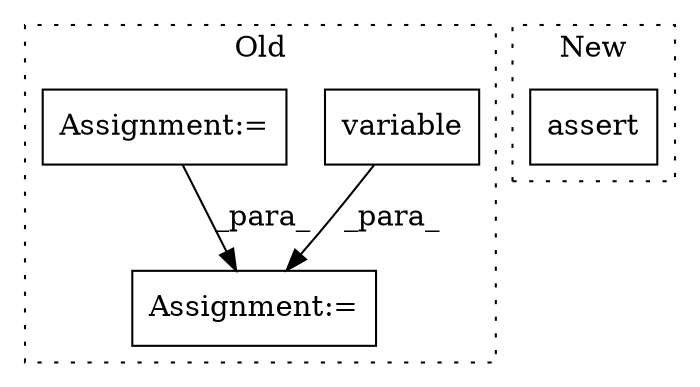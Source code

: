 digraph G {
subgraph cluster0 {
1 [label="variable" a="32" s="18298,18319" l="9,1" shape="box"];
3 [label="Assignment:=" a="7" s="18452" l="1" shape="box"];
4 [label="Assignment:=" a="7" s="18110" l="1" shape="box"];
label = "Old";
style="dotted";
}
subgraph cluster1 {
2 [label="assert" a="32" s="15638,15668" l="24,1" shape="box"];
label = "New";
style="dotted";
}
1 -> 3 [label="_para_"];
4 -> 3 [label="_para_"];
}